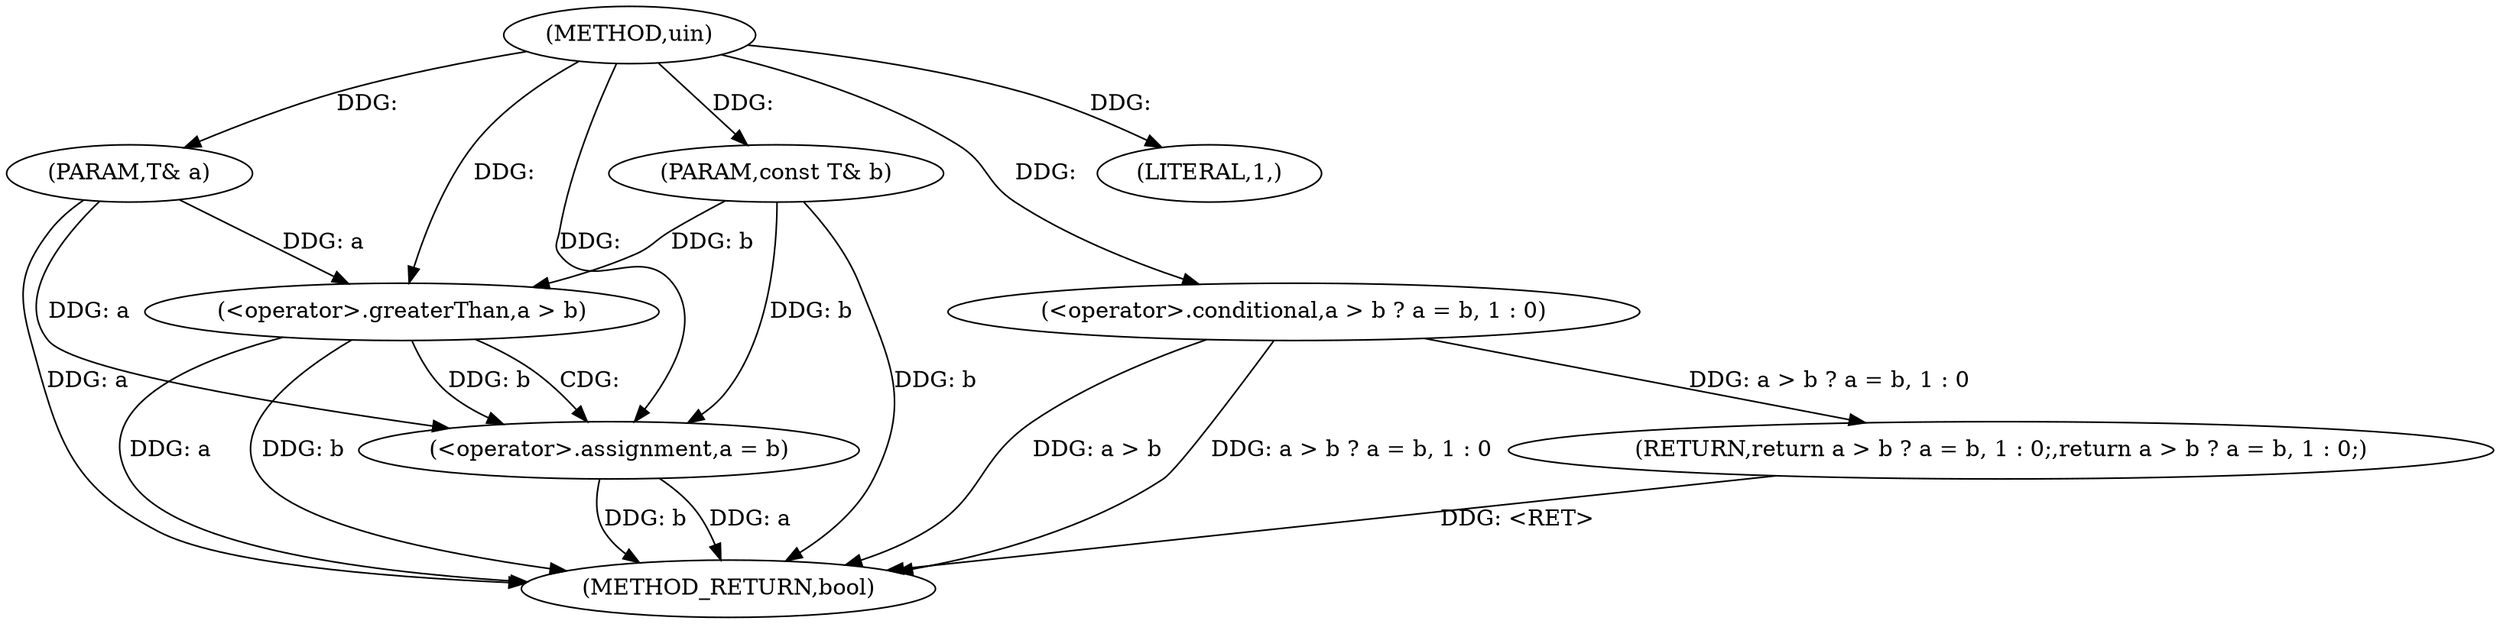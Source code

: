 digraph "uin" {  
"1001346" [label = "(METHOD,uin)" ]
"1001361" [label = "(METHOD_RETURN,bool)" ]
"1001347" [label = "(PARAM,T& a)" ]
"1001348" [label = "(PARAM,const T& b)" ]
"1001350" [label = "(RETURN,return a > b ? a = b, 1 : 0;,return a > b ? a = b, 1 : 0;)" ]
"1001351" [label = "(<operator>.conditional,a > b ? a = b, 1 : 0)" ]
"1001352" [label = "(<operator>.greaterThan,a > b)" ]
"1001356" [label = "(<operator>.assignment,a = b)" ]
"1001359" [label = "(LITERAL,1,)" ]
  "1001350" -> "1001361"  [ label = "DDG: <RET>"] 
  "1001347" -> "1001361"  [ label = "DDG: a"] 
  "1001348" -> "1001361"  [ label = "DDG: b"] 
  "1001352" -> "1001361"  [ label = "DDG: a"] 
  "1001352" -> "1001361"  [ label = "DDG: b"] 
  "1001351" -> "1001361"  [ label = "DDG: a > b"] 
  "1001356" -> "1001361"  [ label = "DDG: a"] 
  "1001356" -> "1001361"  [ label = "DDG: b"] 
  "1001351" -> "1001361"  [ label = "DDG: a > b ? a = b, 1 : 0"] 
  "1001346" -> "1001347"  [ label = "DDG: "] 
  "1001346" -> "1001348"  [ label = "DDG: "] 
  "1001351" -> "1001350"  [ label = "DDG: a > b ? a = b, 1 : 0"] 
  "1001346" -> "1001351"  [ label = "DDG: "] 
  "1001347" -> "1001352"  [ label = "DDG: a"] 
  "1001346" -> "1001352"  [ label = "DDG: "] 
  "1001348" -> "1001352"  [ label = "DDG: b"] 
  "1001352" -> "1001356"  [ label = "DDG: b"] 
  "1001348" -> "1001356"  [ label = "DDG: b"] 
  "1001346" -> "1001356"  [ label = "DDG: "] 
  "1001346" -> "1001359"  [ label = "DDG: "] 
  "1001347" -> "1001356"  [ label = "DDG: a"] 
  "1001352" -> "1001356"  [ label = "CDG: "] 
}
